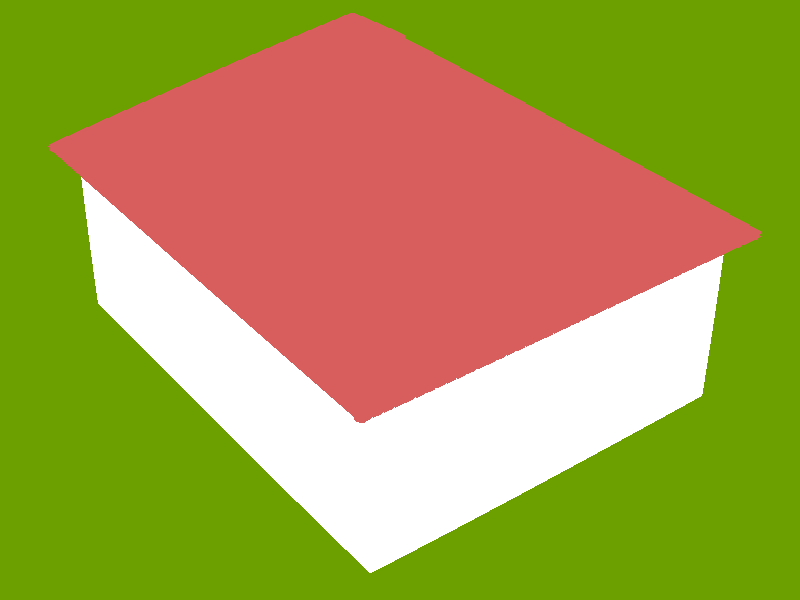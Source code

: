 // POV-Ray 3.6 / 3.7 Scene File "p_roof1.pov"
// author: Friedrich A. Lohmueller, 2003/Aug-2009/Jan-2011
// email:  Friedrich.Lohmueller_at_t-online.de
// homepage: http://www.f-lohmueller.de
//
#version 3.6; // 3.7;
global_settings{ assumed_gamma 1.0 }
#default{ finish{ ambient 0.1 diffuse 0.9 }} 

#include "colors.inc"
#include "textures.inc"

// camera -----------------------------------------------------
#declare Camera_0 = camera{ ultra_wide_angle angle 32       
                            location  <0.0, 17.0, -17.0>
                            right x*image_width/image_height
                            look_at <0.5 , 5.5, 0.0>}
camera{Camera_0} 
// sun ---------------------------------------------------------------
light_source{<500,2500,-1500> color White}
// sky ---------------------------------------------------------------
sphere{<0,0,0>,1 hollow 
              texture{pigment{gradient <0,1,0>
                              color_map{[0 color White]
                                        [1 color Blue ]}
                              quick_color White }               

                      finish {ambient 1 diffuse 0}
                     } 
           scale 10000}
// ground ------------------------------------------------------------
plane{<0,1,0>, 0 
      texture{pigment{ color rgb<0.15,0.35,0.00>}
              normal { bumps 0.5 scale 0.025}
              finish { phong 0.1}}}
//--------------------------------------------------------------------

//--------------------------------------------------------------------- roof textures <<<<<<<<<<<<<
#declare RoofTrans = <-1.25,0,0>;// to regulate the start of the roof brics
#declare Roof1 = texture{
   pigment{gradient x 
           color_map{[0.00 color rgb<1,1,1>*0.3 ]
                     [0.90 color rgb<1,1,1>*0.3 ]
                     [0.95 color rgb<1,1,1>*0.0 ]
                     [1.00 color rgb<1,1,1>*0.3 ]
                    }
           scale < 1, 1, 1>*0.38  quick_color  Scarlet*1.25}
   normal { bumps 0.3 scale 0.015} 
   finish { phong 1}
   translate RoofTrans}

#declare Roof2 = texture{
   Roof1  
   finish { ambient 0.15 diffuse 0.85 phong 1}}
//-------------------------------------------------------------------------------------<<<<<<<<<<<<

// --------------------------------------------------- these macros are used in macro roof(...)
#macro Roof_quarter (RoofAngle, RoofLen, RoofWide, ROver, RRoofCyl, RoofCylDistance)
 #local RoofSteep = sqrt( pow(RoofLen,2)+ pow(RoofLen*tan(radians(RoofAngle)),2) );
 intersection{
 // a box with cylinders 
 union{
  box {<-ROver,0,-ROver>,< RoofSteep,0.01,RoofWide+ROver> texture{Roof2}}
   #declare Nr = 0;     // Startwert
   #declare EndNr = (RoofWide+2*ROver)/RoofCylDistance; // Endwert
   #while (Nr< EndNr) 
   cylinder {<-RoofOver-0.01,0,0>,<RoofSteep,0,0>, RRoofCyl texture{Roof1}
             translate<0,0,-RoofOver+Nr*RoofCylDistance>} 
   #declare Nr = Nr + 1;    // next Nr
   #end // --------------- end of the loop 
  rotate<0,0,RoofAngle>}//---------- end of union ......
 //cut off by diagonal planes:
 plane{<1,0,0>, 0  rotate<0, 45,0>  texture{Roof1}}
 plane{<1,0,0>, 0  rotate<0,-45,0> translate<0,0,RoofWide> texture{Roof1}}
 
 bounded_by{box {<-RoofOver         ,-RRoofCyl ,-RoofOver>,
                 < RoofLen+RoofSteep, RRoofCyl ,RoofWide+2*RoofOver>}
                 rotate<0,0,RoofAngle> }
 }//--------- end of intersection
#end // end of macro

// ------------------------------------------------------------------------------------
#macro RoofHeight(Len,Angle)  
 Len*tan(radians(Angle)) 
#end
// ------------------------------------------------------------------------------------
#macro RoofDiag (ROver, RoofLen, RoofAngle, RoofCyl_R)          
 #local RoofXOver =  ROver*cos(radians(RoofAngle));
 #local RoofYOver =  ROver*sin(radians(RoofAngle));
  cylinder{<-RoofXOver,-RoofYOver,-RoofXOver>,
            <RoofLen,RoofHeight(RoofLen,RoofAngle),RoofLen>,1.2*RoofCyl_R 
           texture{Roof1 rotate<0,-45,RoofAngle>}}
#end // end of macro

// ------------------------------------------------------------------------------------------------- macro roof(...) -----------
#macro Roof (Roof_Angle1,Roof_Len_X11,Roof_Len_X12,Roof_WideZ11,Roof_WideZ12,Roof_Over,R_Cyl,Cyl_D)
 union{
 object{ Roof_quarter(Roof_Angle1,Roof_Len_X11,Roof_WideZ11,Roof_Over,R_Cyl,Cyl_D)                translate<        0.00,0,0.00>}
 object{ Roof_quarter(Roof_Angle1,Roof_Len_X11,Roof_WideZ11,Roof_Over,R_Cyl,Cyl_D) scale<-1,1,1>  translate<Roof_WideZ12,0,0.00>}
 object{ Roof_quarter(Roof_Angle1,Roof_Len_X12,Roof_WideZ12,Roof_Over,R_Cyl,Cyl_D) rotate<0, 90,0>translate<0.00,0,Roof_WideZ11>}
 object{ Roof_quarter(Roof_Angle1,Roof_Len_X12,Roof_WideZ12,Roof_Over,R_Cyl,Cyl_D) rotate<0,-90,0>translate<Roof_WideZ12,0,0.00>}
 union{
  object{ RoofDiag (Roof_Over, Roof_Len_X11, Roof_Angle1, R_Cyl)                 translate<           0,0,0>} 
  object{ RoofDiag (Roof_Over, Roof_Len_X11, Roof_Angle1, R_Cyl) rotate<0,-90,0> translate<Roof_WideZ12,0,0>} 
  object{ RoofDiag (Roof_Over, Roof_Len_X11, Roof_Angle1, R_Cyl) rotate<0,180,0> translate<Roof_WideZ12,0,Roof_WideZ11>} 
  object{ RoofDiag (Roof_Over, Roof_Len_X11, Roof_Angle1, R_Cyl) rotate<0, 90,0> translate<           0,0,Roof_WideZ11>} 

  cylinder{<0,0,0>,<0,0,Roof_WideZ11-Roof_WideZ12 >,1.2*R_Cyl 
           translate <Roof_Len_X11,RoofHeight(Roof_Len_X11,Roof_Angle1), Roof_Len_X12> 
           texture{Roof1 rotate<0,90,0>}}
 translate<0,0.05,0>}
} #end // of macro    -----------------------------------------------------------------------------end of Roof(...) macro ------ 




// --------------------------------------------------------------------------------------------
#declare RoofAngle1  = 35; // main
// --------------------------------------------------------------------------------------------
#declare RoofOver = 0.50;
// --------------------------------------------------------------------------------------------
// dimensions of the roof quarters:
// the long quarter:
#declare RoofLen_X11 = 4.00;// base length of the roof in x-direction  
#declare RoofWideZ11 =10.00;// base length of the roof in z-direction
// the triangular quarter:
#declare RoofLen_X12 = 4.00;// base length of the roof in x-direction
#declare RoofWideZ12 = 8.00;// base length of the roof in z-direction
// --------------------------------------------------------------------------------------------
#declare RCyl = 0.075;
#declare CylD = 0.20;
// --------------------------------------------------------------------------------------------
#declare Walls_Height = 4.00;

// --------------------------------------------------------------------------------------------
union{
box {<0,0,0>,< RoofWideZ12, Walls_Height, RoofWideZ11> 
     texture{pigment{color White*1.2}
             finish {ambient 0.45 diffuse 0.55 phong 0.5}}}

object{ Roof (RoofAngle1,RoofLen_X11,RoofLen_X12, RoofWideZ11,RoofWideZ12, RoofOver,RCyl,CylD) 
        translate<0,Walls_Height,0>}

translate<0,0,0>
rotate<0,-35,0> }
// --------------------------------------------------------------------------------------------
